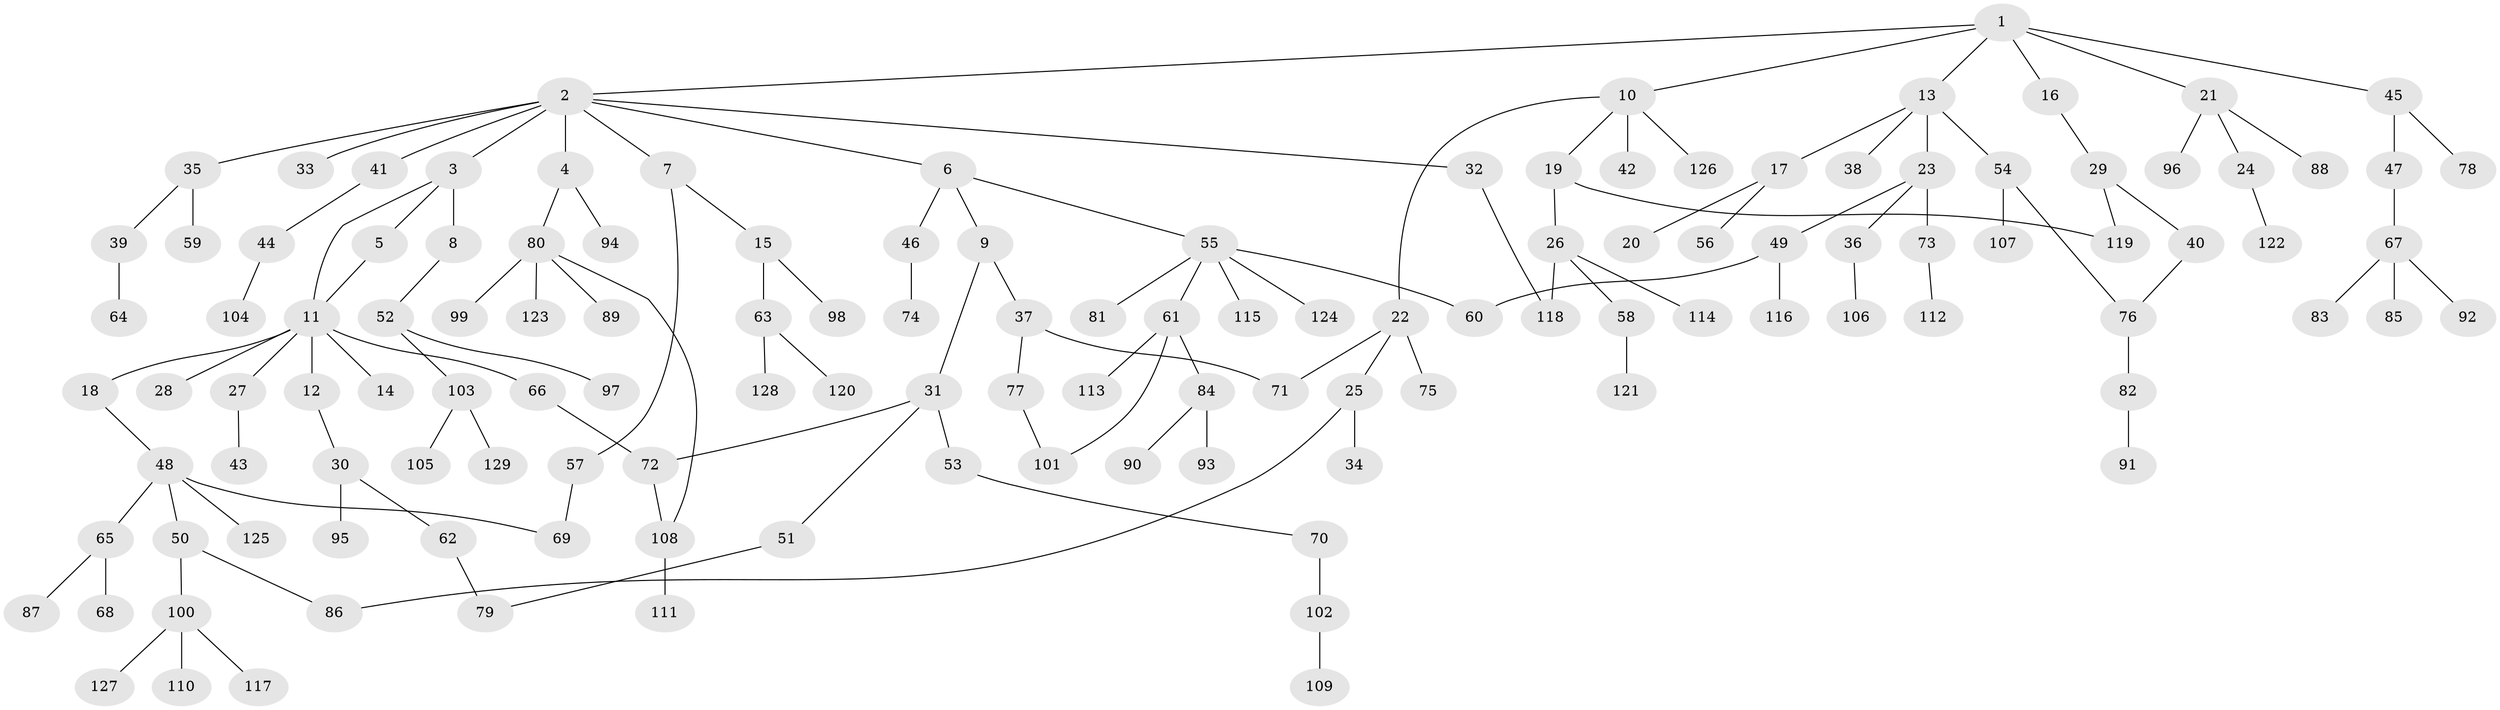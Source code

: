 // Generated by graph-tools (version 1.1) at 2025/10/02/27/25 16:10:51]
// undirected, 129 vertices, 140 edges
graph export_dot {
graph [start="1"]
  node [color=gray90,style=filled];
  1;
  2;
  3;
  4;
  5;
  6;
  7;
  8;
  9;
  10;
  11;
  12;
  13;
  14;
  15;
  16;
  17;
  18;
  19;
  20;
  21;
  22;
  23;
  24;
  25;
  26;
  27;
  28;
  29;
  30;
  31;
  32;
  33;
  34;
  35;
  36;
  37;
  38;
  39;
  40;
  41;
  42;
  43;
  44;
  45;
  46;
  47;
  48;
  49;
  50;
  51;
  52;
  53;
  54;
  55;
  56;
  57;
  58;
  59;
  60;
  61;
  62;
  63;
  64;
  65;
  66;
  67;
  68;
  69;
  70;
  71;
  72;
  73;
  74;
  75;
  76;
  77;
  78;
  79;
  80;
  81;
  82;
  83;
  84;
  85;
  86;
  87;
  88;
  89;
  90;
  91;
  92;
  93;
  94;
  95;
  96;
  97;
  98;
  99;
  100;
  101;
  102;
  103;
  104;
  105;
  106;
  107;
  108;
  109;
  110;
  111;
  112;
  113;
  114;
  115;
  116;
  117;
  118;
  119;
  120;
  121;
  122;
  123;
  124;
  125;
  126;
  127;
  128;
  129;
  1 -- 2;
  1 -- 10;
  1 -- 13;
  1 -- 16;
  1 -- 21;
  1 -- 45;
  2 -- 3;
  2 -- 4;
  2 -- 6;
  2 -- 7;
  2 -- 32;
  2 -- 33;
  2 -- 35;
  2 -- 41;
  3 -- 5;
  3 -- 8;
  3 -- 11;
  4 -- 80;
  4 -- 94;
  5 -- 11;
  6 -- 9;
  6 -- 46;
  6 -- 55;
  7 -- 15;
  7 -- 57;
  8 -- 52;
  9 -- 31;
  9 -- 37;
  10 -- 19;
  10 -- 22;
  10 -- 42;
  10 -- 126;
  11 -- 12;
  11 -- 14;
  11 -- 18;
  11 -- 27;
  11 -- 28;
  11 -- 66;
  12 -- 30;
  13 -- 17;
  13 -- 23;
  13 -- 38;
  13 -- 54;
  15 -- 63;
  15 -- 98;
  16 -- 29;
  17 -- 20;
  17 -- 56;
  18 -- 48;
  19 -- 26;
  19 -- 119;
  21 -- 24;
  21 -- 88;
  21 -- 96;
  22 -- 25;
  22 -- 71;
  22 -- 75;
  23 -- 36;
  23 -- 49;
  23 -- 73;
  24 -- 122;
  25 -- 34;
  25 -- 86;
  26 -- 58;
  26 -- 114;
  26 -- 118;
  27 -- 43;
  29 -- 40;
  29 -- 119;
  30 -- 62;
  30 -- 95;
  31 -- 51;
  31 -- 53;
  31 -- 72;
  32 -- 118;
  35 -- 39;
  35 -- 59;
  36 -- 106;
  37 -- 77;
  37 -- 71;
  39 -- 64;
  40 -- 76;
  41 -- 44;
  44 -- 104;
  45 -- 47;
  45 -- 78;
  46 -- 74;
  47 -- 67;
  48 -- 50;
  48 -- 65;
  48 -- 69;
  48 -- 125;
  49 -- 60;
  49 -- 116;
  50 -- 100;
  50 -- 86;
  51 -- 79;
  52 -- 97;
  52 -- 103;
  53 -- 70;
  54 -- 107;
  54 -- 76;
  55 -- 61;
  55 -- 81;
  55 -- 115;
  55 -- 124;
  55 -- 60;
  57 -- 69;
  58 -- 121;
  61 -- 84;
  61 -- 101;
  61 -- 113;
  62 -- 79;
  63 -- 120;
  63 -- 128;
  65 -- 68;
  65 -- 87;
  66 -- 72;
  67 -- 83;
  67 -- 85;
  67 -- 92;
  70 -- 102;
  72 -- 108;
  73 -- 112;
  76 -- 82;
  77 -- 101;
  80 -- 89;
  80 -- 99;
  80 -- 108;
  80 -- 123;
  82 -- 91;
  84 -- 90;
  84 -- 93;
  100 -- 110;
  100 -- 117;
  100 -- 127;
  102 -- 109;
  103 -- 105;
  103 -- 129;
  108 -- 111;
}

